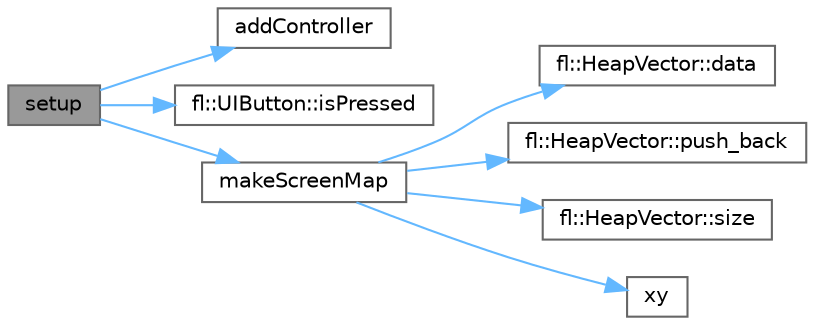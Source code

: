 digraph "setup"
{
 // INTERACTIVE_SVG=YES
 // LATEX_PDF_SIZE
  bgcolor="transparent";
  edge [fontname=Helvetica,fontsize=10,labelfontname=Helvetica,labelfontsize=10];
  node [fontname=Helvetica,fontsize=10,shape=box,height=0.2,width=0.4];
  rankdir="LR";
  Node1 [id="Node000001",label="setup",height=0.2,width=0.4,color="gray40", fillcolor="grey60", style="filled", fontcolor="black",tooltip=" "];
  Node1 -> Node2 [id="edge1_Node000001_Node000002",color="steelblue1",style="solid",tooltip=" "];
  Node2 [id="Node000002",label="addController",height=0.2,width=0.4,color="grey40", fillcolor="white", style="filled",URL="$d7/da1/old_8h_a7cf0493efb9851a93bc678b3c2794f85.html#a7cf0493efb9851a93bc678b3c2794f85",tooltip=" "];
  Node1 -> Node3 [id="edge2_Node000001_Node000003",color="steelblue1",style="solid",tooltip=" "];
  Node3 [id="Node000003",label="fl::UIButton::isPressed",height=0.2,width=0.4,color="grey40", fillcolor="white", style="filled",URL="$d3/d1d/classfl_1_1_u_i_button_a840152841a9986ba7ca08da3df06353f.html#a840152841a9986ba7ca08da3df06353f",tooltip=" "];
  Node1 -> Node4 [id="edge3_Node000001_Node000004",color="steelblue1",style="solid",tooltip=" "];
  Node4 [id="Node000004",label="makeScreenMap",height=0.2,width=0.4,color="grey40", fillcolor="white", style="filled",URL="$d8/d2c/_fire2023_8ino_a51736e5cacd97906844354b613c686f6.html#a51736e5cacd97906844354b613c686f6",tooltip=" "];
  Node4 -> Node5 [id="edge4_Node000004_Node000005",color="steelblue1",style="solid",tooltip=" "];
  Node5 [id="Node000005",label="fl::HeapVector::data",height=0.2,width=0.4,color="grey40", fillcolor="white", style="filled",URL="$db/ddd/classfl_1_1_heap_vector_ad9b36f0e3e83edcda97aea201378f969.html#ad9b36f0e3e83edcda97aea201378f969",tooltip=" "];
  Node4 -> Node6 [id="edge5_Node000004_Node000006",color="steelblue1",style="solid",tooltip=" "];
  Node6 [id="Node000006",label="fl::HeapVector::push_back",height=0.2,width=0.4,color="grey40", fillcolor="white", style="filled",URL="$db/ddd/classfl_1_1_heap_vector_adf7d4744fc743896550a1b12b18972db.html#adf7d4744fc743896550a1b12b18972db",tooltip=" "];
  Node4 -> Node7 [id="edge6_Node000004_Node000007",color="steelblue1",style="solid",tooltip=" "];
  Node7 [id="Node000007",label="fl::HeapVector::size",height=0.2,width=0.4,color="grey40", fillcolor="white", style="filled",URL="$db/ddd/classfl_1_1_heap_vector_a95bc33f4abf2c37c9a22860600a50399.html#a95bc33f4abf2c37c9a22860600a50399",tooltip=" "];
  Node4 -> Node8 [id="edge7_Node000004_Node000008",color="steelblue1",style="solid",tooltip=" "];
  Node8 [id="Node000008",label="xy",height=0.2,width=0.4,color="grey40", fillcolor="white", style="filled",URL="$d7/dfa/_p_j_r_c_spectrum_analyzer_8ino_a310eea447890e3471c6b27fd79dc94fc.html#a310eea447890e3471c6b27fd79dc94fc",tooltip=" "];
}
